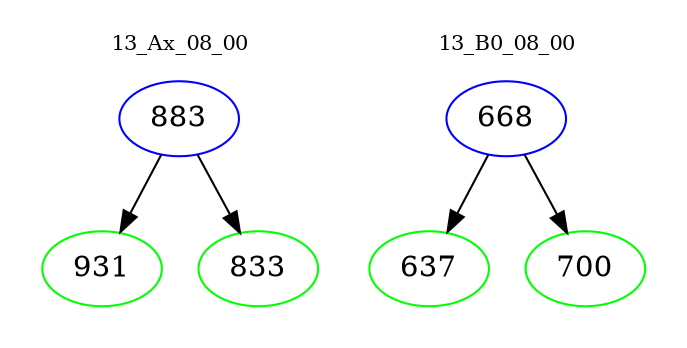 digraph{
subgraph cluster_0 {
color = white
label = "13_Ax_08_00";
fontsize=10;
T0_883 [label="883", color="blue"]
T0_883 -> T0_931 [color="black"]
T0_931 [label="931", color="green"]
T0_883 -> T0_833 [color="black"]
T0_833 [label="833", color="green"]
}
subgraph cluster_1 {
color = white
label = "13_B0_08_00";
fontsize=10;
T1_668 [label="668", color="blue"]
T1_668 -> T1_637 [color="black"]
T1_637 [label="637", color="green"]
T1_668 -> T1_700 [color="black"]
T1_700 [label="700", color="green"]
}
}

